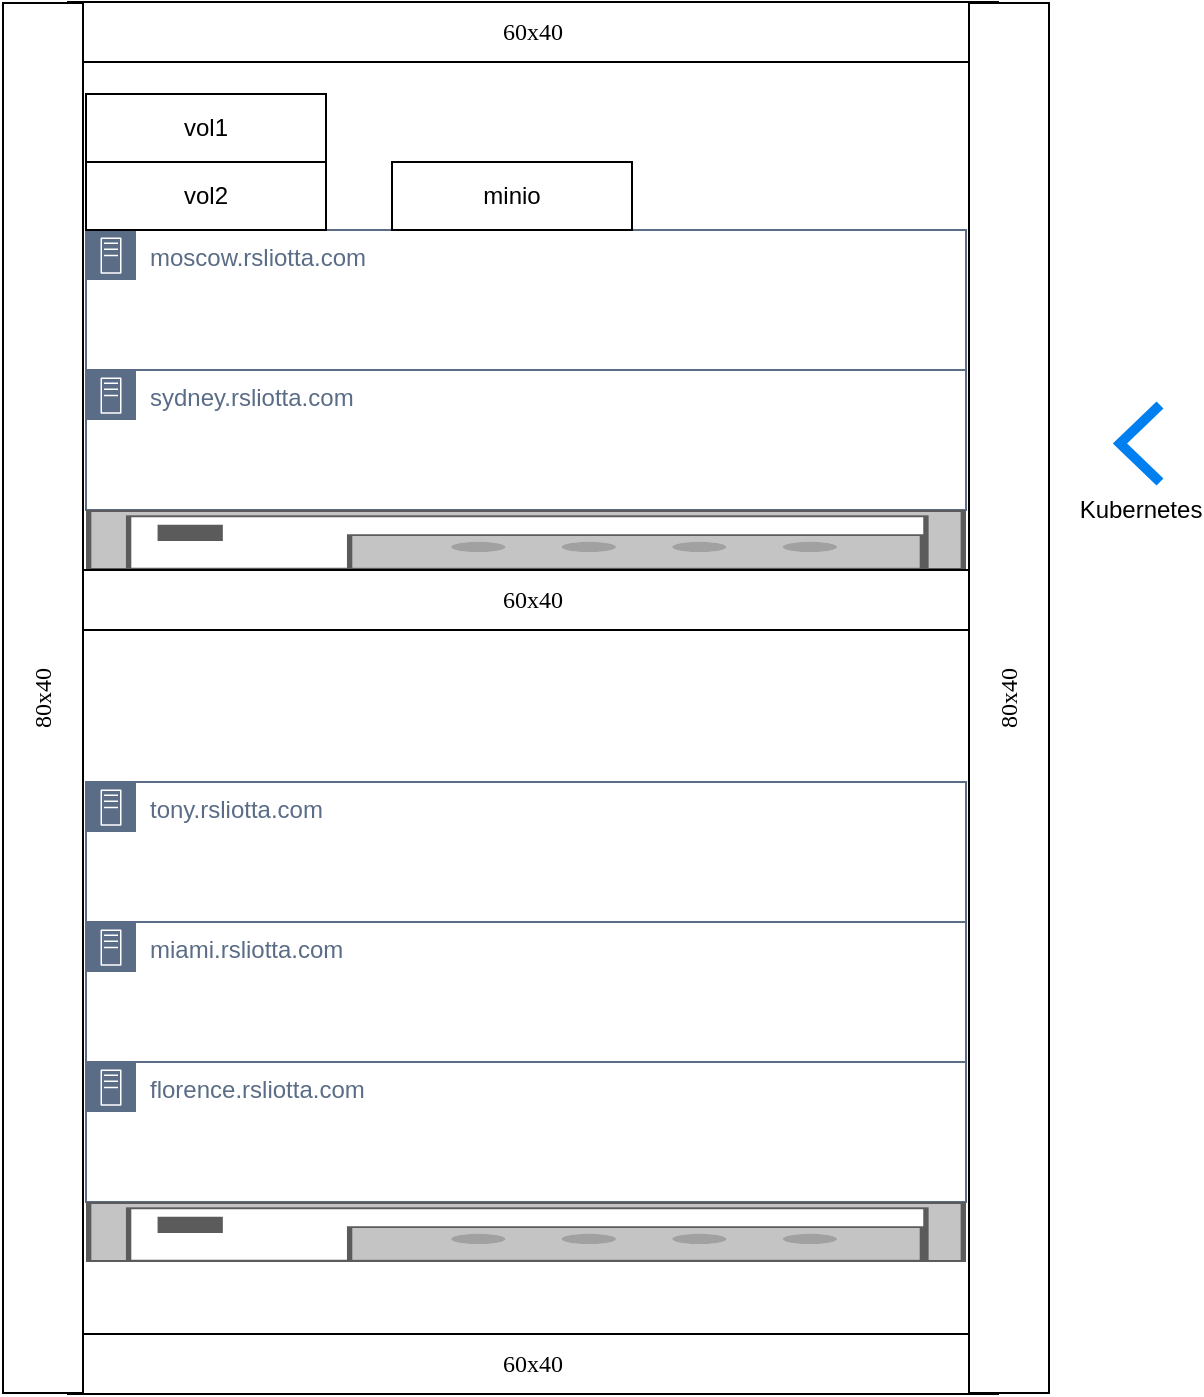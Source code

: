 <mxfile version="15.9.4" type="github" pages="2">
  <diagram id="l6IhhjNau9bpA8WfISwI" name="Page-1">
    <mxGraphModel dx="1513" dy="758" grid="1" gridSize="10" guides="1" tooltips="1" connect="1" arrows="1" fold="1" page="1" pageScale="1" pageWidth="850" pageHeight="1100" math="0" shadow="0">
      <root>
        <mxCell id="0" />
        <mxCell id="1" parent="0" />
        <mxCell id="6HmeeZvAXtWgI4YsaA5u-4" value="florence.rsliotta.com" style="points=[[0,0],[0.25,0],[0.5,0],[0.75,0],[1,0],[1,0.25],[1,0.5],[1,0.75],[1,1],[0.75,1],[0.5,1],[0.25,1],[0,1],[0,0.75],[0,0.5],[0,0.25]];outlineConnect=0;gradientColor=none;html=1;whiteSpace=wrap;fontSize=12;fontStyle=0;shape=mxgraph.aws4.group;grIcon=mxgraph.aws4.group_on_premise;strokeColor=#5A6C86;fillColor=none;verticalAlign=top;align=left;spacingLeft=30;fontColor=#5A6C86;dashed=0;" parent="1" vertex="1">
          <mxGeometry x="83" y="580" width="440" height="70" as="geometry" />
        </mxCell>
        <mxCell id="6HmeeZvAXtWgI4YsaA5u-5" value="miami.rsliotta.com" style="points=[[0,0],[0.25,0],[0.5,0],[0.75,0],[1,0],[1,0.25],[1,0.5],[1,0.75],[1,1],[0.75,1],[0.5,1],[0.25,1],[0,1],[0,0.75],[0,0.5],[0,0.25]];outlineConnect=0;gradientColor=none;html=1;whiteSpace=wrap;fontSize=12;fontStyle=0;shape=mxgraph.aws4.group;grIcon=mxgraph.aws4.group_on_premise;strokeColor=#5A6C86;fillColor=none;verticalAlign=top;align=left;spacingLeft=30;fontColor=#5A6C86;dashed=0;" parent="1" vertex="1">
          <mxGeometry x="83" y="510" width="440" height="70" as="geometry" />
        </mxCell>
        <mxCell id="6HmeeZvAXtWgI4YsaA5u-6" value="sydney.rsliotta.com" style="points=[[0,0],[0.25,0],[0.5,0],[0.75,0],[1,0],[1,0.25],[1,0.5],[1,0.75],[1,1],[0.75,1],[0.5,1],[0.25,1],[0,1],[0,0.75],[0,0.5],[0,0.25]];outlineConnect=0;gradientColor=none;html=1;whiteSpace=wrap;fontSize=12;fontStyle=0;shape=mxgraph.aws4.group;grIcon=mxgraph.aws4.group_on_premise;strokeColor=#5A6C86;fillColor=none;verticalAlign=top;align=left;spacingLeft=30;fontColor=#5A6C86;dashed=0;" parent="1" vertex="1">
          <mxGeometry x="83" y="234" width="440" height="70" as="geometry" />
        </mxCell>
        <mxCell id="6HmeeZvAXtWgI4YsaA5u-7" value="moscow.rsliotta.com" style="points=[[0,0],[0.25,0],[0.5,0],[0.75,0],[1,0],[1,0.25],[1,0.5],[1,0.75],[1,1],[0.75,1],[0.5,1],[0.25,1],[0,1],[0,0.75],[0,0.5],[0,0.25]];outlineConnect=0;gradientColor=none;html=1;whiteSpace=wrap;fontSize=12;fontStyle=0;shape=mxgraph.aws4.group;grIcon=mxgraph.aws4.group_on_premise;strokeColor=#5A6C86;fillColor=none;verticalAlign=top;align=left;spacingLeft=30;fontColor=#5A6C86;dashed=0;" parent="1" vertex="1">
          <mxGeometry x="83" y="164" width="440" height="70" as="geometry" />
        </mxCell>
        <mxCell id="6HmeeZvAXtWgI4YsaA5u-8" value="tony.rsliotta.com" style="points=[[0,0],[0.25,0],[0.5,0],[0.75,0],[1,0],[1,0.25],[1,0.5],[1,0.75],[1,1],[0.75,1],[0.5,1],[0.25,1],[0,1],[0,0.75],[0,0.5],[0,0.25]];outlineConnect=0;gradientColor=none;html=1;whiteSpace=wrap;fontSize=12;fontStyle=0;shape=mxgraph.aws4.group;grIcon=mxgraph.aws4.group_on_premise;strokeColor=#5A6C86;fillColor=none;verticalAlign=top;align=left;spacingLeft=30;fontColor=#5A6C86;dashed=0;" parent="1" vertex="1">
          <mxGeometry x="83" y="440" width="440" height="70" as="geometry" />
        </mxCell>
        <mxCell id="6HmeeZvAXtWgI4YsaA5u-10" value="" style="strokeColor=#666666;html=1;labelPosition=right;align=left;spacingLeft=15;shadow=0;dashed=0;outlineConnect=0;shape=mxgraph.rack.general.hub;" parent="1" vertex="1">
          <mxGeometry x="83" y="304" width="440" height="30" as="geometry" />
        </mxCell>
        <mxCell id="6HmeeZvAXtWgI4YsaA5u-11" value="" style="strokeColor=#666666;html=1;labelPosition=right;align=left;spacingLeft=15;shadow=0;dashed=0;outlineConnect=0;shape=mxgraph.rack.general.hub;" parent="1" vertex="1">
          <mxGeometry x="83" y="650" width="440" height="30" as="geometry" />
        </mxCell>
        <mxCell id="6HmeeZvAXtWgI4YsaA5u-15" value="vol2" style="rounded=0;whiteSpace=wrap;html=1;" parent="1" vertex="1">
          <mxGeometry x="83" y="130" width="120" height="34" as="geometry" />
        </mxCell>
        <mxCell id="6HmeeZvAXtWgI4YsaA5u-14" value="" style="shape=image;html=1;verticalAlign=top;verticalLabelPosition=bottom;labelBackgroundColor=#ffffff;imageAspect=0;aspect=fixed;image=https://cdn0.iconfinder.com/data/icons/just-drivers/128/1403708877_External_Drive-Black.png" parent="1" vertex="1">
          <mxGeometry x="85" y="134" width="26" height="26" as="geometry" />
        </mxCell>
        <mxCell id="6HmeeZvAXtWgI4YsaA5u-18" value="vol1" style="rounded=0;whiteSpace=wrap;html=1;" parent="1" vertex="1">
          <mxGeometry x="83" y="96" width="120" height="34" as="geometry" />
        </mxCell>
        <mxCell id="6HmeeZvAXtWgI4YsaA5u-19" value="" style="shape=image;html=1;verticalAlign=top;verticalLabelPosition=bottom;labelBackgroundColor=#ffffff;imageAspect=0;aspect=fixed;image=https://cdn0.iconfinder.com/data/icons/just-drivers/128/1403708877_External_Drive-Black.png" parent="1" vertex="1">
          <mxGeometry x="85" y="100" width="26" height="26" as="geometry" />
        </mxCell>
        <mxCell id="6HmeeZvAXtWgI4YsaA5u-20" value="minio" style="rounded=0;whiteSpace=wrap;html=1;" parent="1" vertex="1">
          <mxGeometry x="236" y="130" width="120" height="34" as="geometry" />
        </mxCell>
        <mxCell id="6HmeeZvAXtWgI4YsaA5u-21" value="" style="shape=image;html=1;verticalAlign=top;verticalLabelPosition=bottom;labelBackgroundColor=#ffffff;imageAspect=0;aspect=fixed;image=https://cdn0.iconfinder.com/data/icons/just-drivers/128/1403708877_External_Drive-Black.png" parent="1" vertex="1">
          <mxGeometry x="238" y="134" width="26" height="26" as="geometry" />
        </mxCell>
        <mxCell id="1XUaaRZ4qlkDjmfdjBE--3" value="60x40" style="shape=rect;dashed=0;shadow=0;html=1;whiteSpace=wrap;rounded=0;comic=0;labelBackgroundColor=none;strokeWidth=1;fontFamily=Verdana;fontSize=12;lign=center;" parent="1" vertex="1">
          <mxGeometry x="74" y="50" width="465" height="30" as="geometry" />
        </mxCell>
        <mxCell id="1XUaaRZ4qlkDjmfdjBE--4" value="60x40" style="shape=rect;dashed=0;shadow=0;html=1;whiteSpace=wrap;rounded=0;comic=0;labelBackgroundColor=none;strokeWidth=1;fontFamily=Verdana;fontSize=12;lign=center;" parent="1" vertex="1">
          <mxGeometry x="74" y="334" width="465" height="30" as="geometry" />
        </mxCell>
        <mxCell id="1XUaaRZ4qlkDjmfdjBE--5" value="60x40" style="shape=rect;dashed=0;shadow=0;html=1;whiteSpace=wrap;rounded=0;comic=0;labelBackgroundColor=none;strokeWidth=1;fontFamily=Verdana;fontSize=12;lign=center;" parent="1" vertex="1">
          <mxGeometry x="74" y="716" width="465" height="30" as="geometry" />
        </mxCell>
        <mxCell id="1XUaaRZ4qlkDjmfdjBE--1" value="80x40" style="shape=rect;dashed=0;shadow=0;html=1;whiteSpace=wrap;rotation=270;rounded=0;comic=0;labelBackgroundColor=none;strokeWidth=1;fontFamily=Verdana;fontSize=12;align=center;" parent="1" vertex="1">
          <mxGeometry x="-286" y="378" width="695" height="40" as="geometry" />
        </mxCell>
        <mxCell id="1XUaaRZ4qlkDjmfdjBE--2" value="80x40" style="shape=rect;dashed=0;shadow=0;html=1;whiteSpace=wrap;rotation=270;rounded=0;comic=0;labelBackgroundColor=none;strokeWidth=1;fontFamily=Verdana;fontSize=12;align=center;" parent="1" vertex="1">
          <mxGeometry x="197" y="378" width="695" height="40" as="geometry" />
        </mxCell>
        <mxCell id="1XUaaRZ4qlkDjmfdjBE--6" value="Kubernetes" style="html=1;verticalLabelPosition=bottom;labelBackgroundColor=#ffffff;verticalAlign=top;shadow=0;dashed=0;strokeWidth=5;shape=mxgraph.ios7.misc.left;strokeColor=#0080f0;align=center;" parent="1" vertex="1">
          <mxGeometry x="600" y="251.5" width="20" height="38.5" as="geometry" />
        </mxCell>
      </root>
    </mxGraphModel>
  </diagram>
  <diagram id="PF_JNKIB9rU7oMh02lTL" name="Page-2">
    <mxGraphModel dx="1513" dy="676" grid="1" gridSize="10" guides="1" tooltips="1" connect="1" arrows="1" fold="1" page="1" pageScale="1" pageWidth="850" pageHeight="1100" math="0" shadow="0">
      <root>
        <mxCell id="FssN6PW_8OyNP0rycQMN-0" />
        <mxCell id="FssN6PW_8OyNP0rycQMN-1" parent="FssN6PW_8OyNP0rycQMN-0" />
      </root>
    </mxGraphModel>
  </diagram>
</mxfile>
